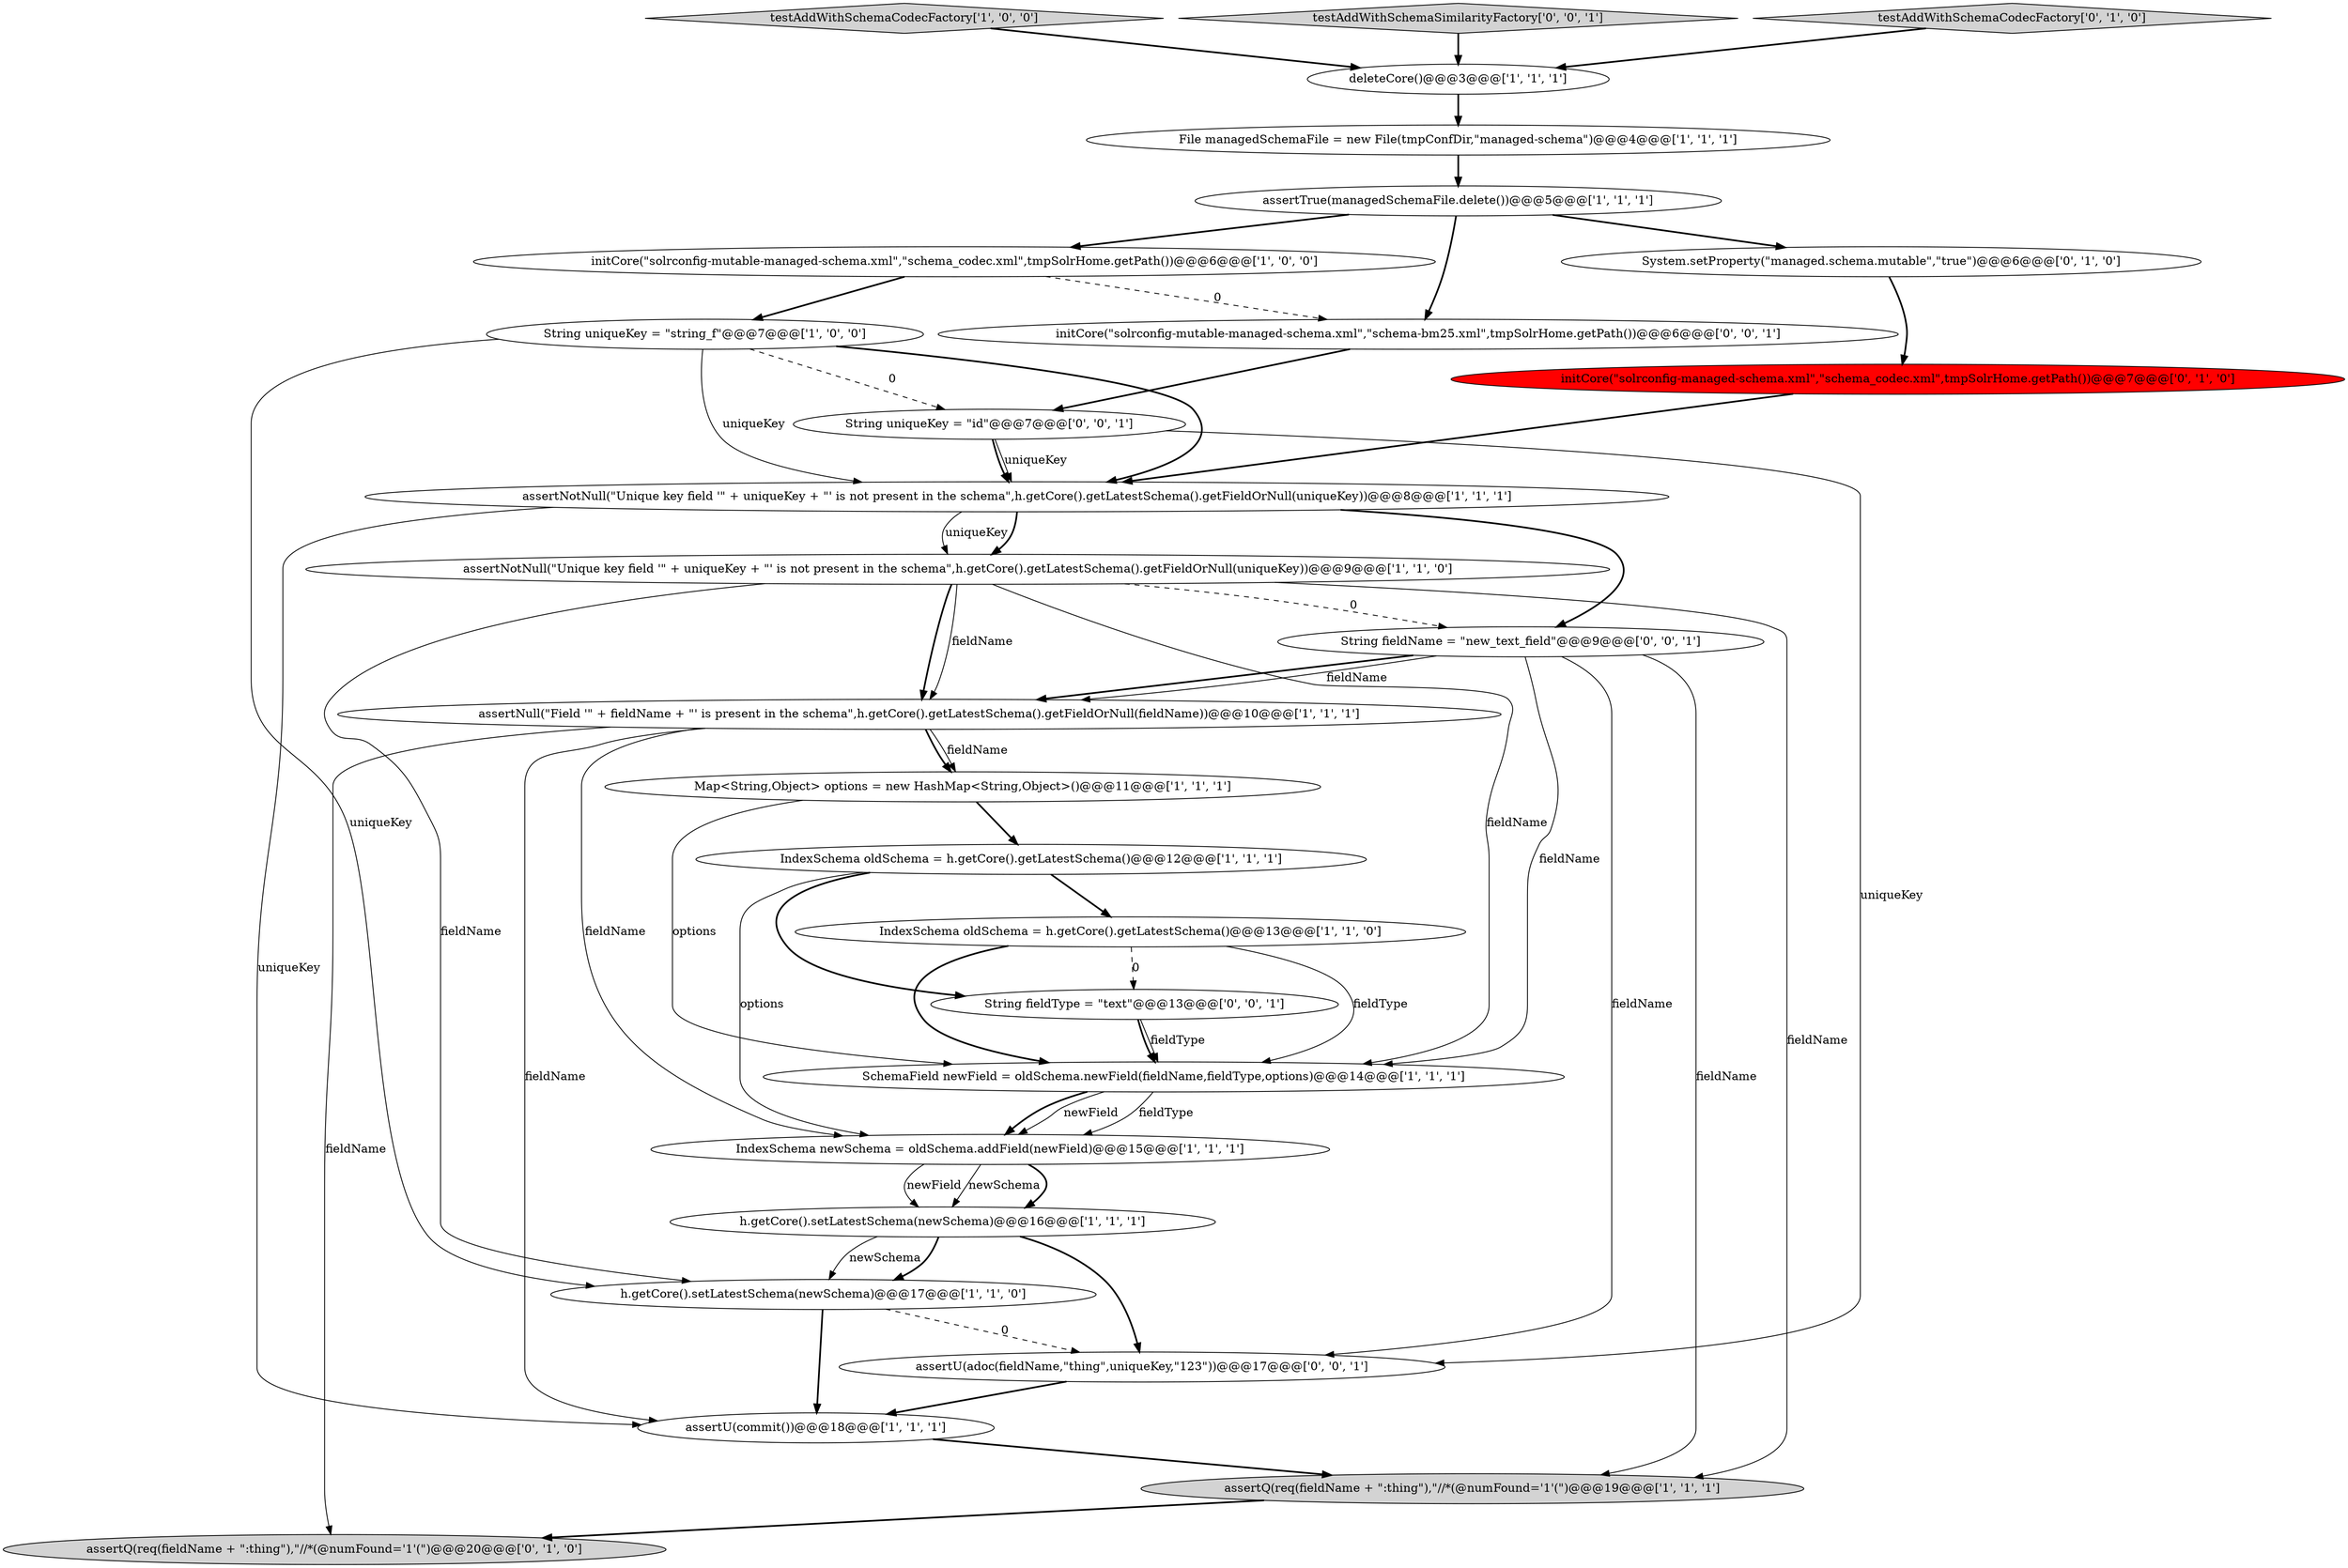 digraph {
24 [style = filled, label = "String uniqueKey = \"id\"@@@7@@@['0', '0', '1']", fillcolor = white, shape = ellipse image = "AAA0AAABBB3BBB"];
4 [style = filled, label = "IndexSchema oldSchema = h.getCore().getLatestSchema()@@@12@@@['1', '1', '1']", fillcolor = white, shape = ellipse image = "AAA0AAABBB1BBB"];
0 [style = filled, label = "File managedSchemaFile = new File(tmpConfDir,\"managed-schema\")@@@4@@@['1', '1', '1']", fillcolor = white, shape = ellipse image = "AAA0AAABBB1BBB"];
16 [style = filled, label = "IndexSchema oldSchema = h.getCore().getLatestSchema()@@@13@@@['1', '1', '0']", fillcolor = white, shape = ellipse image = "AAA0AAABBB1BBB"];
19 [style = filled, label = "initCore(\"solrconfig-managed-schema.xml\",\"schema_codec.xml\",tmpSolrHome.getPath())@@@7@@@['0', '1', '0']", fillcolor = red, shape = ellipse image = "AAA1AAABBB2BBB"];
2 [style = filled, label = "h.getCore().setLatestSchema(newSchema)@@@16@@@['1', '1', '1']", fillcolor = white, shape = ellipse image = "AAA0AAABBB1BBB"];
7 [style = filled, label = "assertNull(\"Field '\" + fieldName + \"' is present in the schema\",h.getCore().getLatestSchema().getFieldOrNull(fieldName))@@@10@@@['1', '1', '1']", fillcolor = white, shape = ellipse image = "AAA0AAABBB1BBB"];
1 [style = filled, label = "IndexSchema newSchema = oldSchema.addField(newField)@@@15@@@['1', '1', '1']", fillcolor = white, shape = ellipse image = "AAA0AAABBB1BBB"];
5 [style = filled, label = "testAddWithSchemaCodecFactory['1', '0', '0']", fillcolor = lightgray, shape = diamond image = "AAA0AAABBB1BBB"];
17 [style = filled, label = "assertU(commit())@@@18@@@['1', '1', '1']", fillcolor = white, shape = ellipse image = "AAA0AAABBB1BBB"];
11 [style = filled, label = "Map<String,Object> options = new HashMap<String,Object>()@@@11@@@['1', '1', '1']", fillcolor = white, shape = ellipse image = "AAA0AAABBB1BBB"];
20 [style = filled, label = "assertQ(req(fieldName + \":thing\"),\"//*(@numFound='1'(\")@@@20@@@['0', '1', '0']", fillcolor = lightgray, shape = ellipse image = "AAA0AAABBB2BBB"];
12 [style = filled, label = "assertNotNull(\"Unique key field '\" + uniqueKey + \"' is not present in the schema\",h.getCore().getLatestSchema().getFieldOrNull(uniqueKey))@@@9@@@['1', '1', '0']", fillcolor = white, shape = ellipse image = "AAA0AAABBB1BBB"];
27 [style = filled, label = "testAddWithSchemaSimilarityFactory['0', '0', '1']", fillcolor = lightgray, shape = diamond image = "AAA0AAABBB3BBB"];
8 [style = filled, label = "h.getCore().setLatestSchema(newSchema)@@@17@@@['1', '1', '0']", fillcolor = white, shape = ellipse image = "AAA0AAABBB1BBB"];
9 [style = filled, label = "SchemaField newField = oldSchema.newField(fieldName,fieldType,options)@@@14@@@['1', '1', '1']", fillcolor = white, shape = ellipse image = "AAA0AAABBB1BBB"];
3 [style = filled, label = "initCore(\"solrconfig-mutable-managed-schema.xml\",\"schema_codec.xml\",tmpSolrHome.getPath())@@@6@@@['1', '0', '0']", fillcolor = white, shape = ellipse image = "AAA0AAABBB1BBB"];
22 [style = filled, label = "assertU(adoc(fieldName,\"thing\",uniqueKey,\"123\"))@@@17@@@['0', '0', '1']", fillcolor = white, shape = ellipse image = "AAA0AAABBB3BBB"];
23 [style = filled, label = "initCore(\"solrconfig-mutable-managed-schema.xml\",\"schema-bm25.xml\",tmpSolrHome.getPath())@@@6@@@['0', '0', '1']", fillcolor = white, shape = ellipse image = "AAA0AAABBB3BBB"];
6 [style = filled, label = "String uniqueKey = \"string_f\"@@@7@@@['1', '0', '0']", fillcolor = white, shape = ellipse image = "AAA0AAABBB1BBB"];
14 [style = filled, label = "assertTrue(managedSchemaFile.delete())@@@5@@@['1', '1', '1']", fillcolor = white, shape = ellipse image = "AAA0AAABBB1BBB"];
26 [style = filled, label = "String fieldName = \"new_text_field\"@@@9@@@['0', '0', '1']", fillcolor = white, shape = ellipse image = "AAA0AAABBB3BBB"];
21 [style = filled, label = "testAddWithSchemaCodecFactory['0', '1', '0']", fillcolor = lightgray, shape = diamond image = "AAA0AAABBB2BBB"];
13 [style = filled, label = "deleteCore()@@@3@@@['1', '1', '1']", fillcolor = white, shape = ellipse image = "AAA0AAABBB1BBB"];
18 [style = filled, label = "System.setProperty(\"managed.schema.mutable\",\"true\")@@@6@@@['0', '1', '0']", fillcolor = white, shape = ellipse image = "AAA0AAABBB2BBB"];
25 [style = filled, label = "String fieldType = \"text\"@@@13@@@['0', '0', '1']", fillcolor = white, shape = ellipse image = "AAA0AAABBB3BBB"];
10 [style = filled, label = "assertNotNull(\"Unique key field '\" + uniqueKey + \"' is not present in the schema\",h.getCore().getLatestSchema().getFieldOrNull(uniqueKey))@@@8@@@['1', '1', '1']", fillcolor = white, shape = ellipse image = "AAA0AAABBB1BBB"];
15 [style = filled, label = "assertQ(req(fieldName + \":thing\"),\"//*(@numFound='1'(\")@@@19@@@['1', '1', '1']", fillcolor = lightgray, shape = ellipse image = "AAA0AAABBB1BBB"];
24->10 [style = bold, label=""];
27->13 [style = bold, label=""];
14->3 [style = bold, label=""];
7->11 [style = bold, label=""];
26->7 [style = bold, label=""];
4->25 [style = bold, label=""];
12->15 [style = solid, label="fieldName"];
4->1 [style = solid, label="options"];
9->1 [style = solid, label="fieldType"];
26->15 [style = solid, label="fieldName"];
16->25 [style = dashed, label="0"];
11->4 [style = bold, label=""];
25->9 [style = bold, label=""];
26->22 [style = solid, label="fieldName"];
18->19 [style = bold, label=""];
6->8 [style = solid, label="uniqueKey"];
7->20 [style = solid, label="fieldName"];
7->17 [style = solid, label="fieldName"];
3->6 [style = bold, label=""];
19->10 [style = bold, label=""];
24->10 [style = solid, label="uniqueKey"];
10->26 [style = bold, label=""];
6->10 [style = solid, label="uniqueKey"];
1->2 [style = solid, label="newField"];
2->8 [style = solid, label="newSchema"];
12->7 [style = bold, label=""];
12->9 [style = solid, label="fieldName"];
11->9 [style = solid, label="options"];
1->2 [style = solid, label="newSchema"];
12->26 [style = dashed, label="0"];
8->17 [style = bold, label=""];
12->7 [style = solid, label="fieldName"];
3->23 [style = dashed, label="0"];
8->22 [style = dashed, label="0"];
0->14 [style = bold, label=""];
23->24 [style = bold, label=""];
10->12 [style = solid, label="uniqueKey"];
14->23 [style = bold, label=""];
21->13 [style = bold, label=""];
10->12 [style = bold, label=""];
7->11 [style = solid, label="fieldName"];
15->20 [style = bold, label=""];
7->1 [style = solid, label="fieldName"];
6->10 [style = bold, label=""];
5->13 [style = bold, label=""];
6->24 [style = dashed, label="0"];
17->15 [style = bold, label=""];
22->17 [style = bold, label=""];
12->8 [style = solid, label="fieldName"];
10->17 [style = solid, label="uniqueKey"];
14->18 [style = bold, label=""];
25->9 [style = solid, label="fieldType"];
1->2 [style = bold, label=""];
26->7 [style = solid, label="fieldName"];
9->1 [style = bold, label=""];
2->22 [style = bold, label=""];
26->9 [style = solid, label="fieldName"];
9->1 [style = solid, label="newField"];
16->9 [style = solid, label="fieldType"];
24->22 [style = solid, label="uniqueKey"];
16->9 [style = bold, label=""];
4->16 [style = bold, label=""];
2->8 [style = bold, label=""];
13->0 [style = bold, label=""];
}
